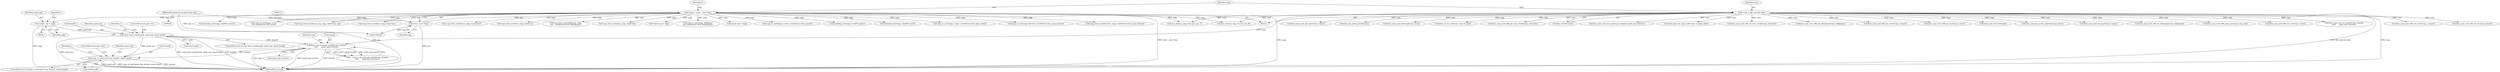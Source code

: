 digraph "0_linux_fda4e2e85589191b123d31cdc21fd33ee70f50fd_3@API" {
"1000352" [label="(Call,copy_to_user(cpuid_arg, &cpuid, sizeof cpuid))"];
"1000328" [label="(Call,copy_from_user(&cpuid, cpuid_arg, sizeof cpuid))"];
"1000319" [label="(Call,*cpuid_arg = argp)"];
"1000112" [label="(Call,*argp = (void __user *)arg)"];
"1000114" [label="(Call,(void __user *)arg)"];
"1000103" [label="(MethodParameterIn,unsigned long arg)"];
"1000337" [label="(Call,kvm_vcpu_ioctl_get_cpuid2(vcpu, &cpuid,\n\t\t\t\t\t      cpuid_arg->entries))"];
"1000106" [label="(Call,*vcpu = filp->private_data)"];
"1000655" [label="(Call,kvm_vcpu_ioctl_x86_set_xsave(vcpu, u.xsave))"];
"1000354" [label="(Call,&cpuid)"];
"1000493" [label="(Call,kvm_vcpu_ioctl_x86_set_mce(vcpu, &mce))"];
"1000360" [label="(Identifier,r)"];
"1000321" [label="(Identifier,argp)"];
"1000121" [label="(Identifier,u)"];
"1000484" [label="(Call,copy_from_user(&mce, argp, sizeof mce))"];
"1000335" [label="(Call,r = kvm_vcpu_ioctl_get_cpuid2(vcpu, &cpuid,\n\t\t\t\t\t      cpuid_arg->entries))"];
"1000440" [label="(Call,copy_from_user(&va, argp, sizeof va))"];
"1000161" [label="(Call,kvm_vcpu_ioctl_get_lapic(vcpu, u.lapic))"];
"1000329" [label="(Call,&cpuid)"];
"1000779" [label="(Call,kvm_set_guest_paused(vcpu))"];
"1000324" [label="(Identifier,r)"];
"1000574" [label="(Call,copy_from_user(&dbgregs, argp,\n\t\t\t\t   sizeof(struct kvm_debugregs)))"];
"1000237" [label="(Call,copy_from_user(&irq, argp, sizeof irq))"];
"1000261" [label="(Call,*cpuid_arg = argp)"];
"1000246" [label="(Call,kvm_vcpu_ioctl_interrupt(vcpu, &irq))"];
"1000758" [label="(Call,kvm_set_tsc_khz(vcpu, user_tsc_khz))"];
"1000112" [label="(Call,*argp = (void __user *)arg)"];
"1000107" [label="(Identifier,vcpu)"];
"1000501" [label="(Call,kvm_vcpu_ioctl_x86_get_vcpu_events(vcpu, &events))"];
"1000108" [label="(Call,filp->private_data)"];
"1000113" [label="(Identifier,argp)"];
"1000356" [label="(Call,sizeof cpuid)"];
"1000555" [label="(Call,copy_to_user(argp, &dbgregs,\n\t\t\t\t sizeof(struct kvm_debugregs)))"];
"1000279" [label="(Call,kvm_vcpu_ioctl_set_cpuid(vcpu, &cpuid, cpuid_arg->entries))"];
"1000290" [label="(Call,*cpuid_arg = argp)"];
"1000332" [label="(Call,sizeof cpuid)"];
"1000375" [label="(Call,msr_io(vcpu, argp, do_set_msr, 0))"];
"1000743" [label="(Call,(u32)arg)"];
"1000449" [label="(Call,kvm_lapic_set_vapic_addr(vcpu, va.vapic_addr))"];
"1000538" [label="(Call,kvm_vcpu_ioctl_x86_set_vcpu_events(vcpu, &events))"];
"1000546" [label="(Call,kvm_vcpu_ioctl_x86_get_debugregs(vcpu, &dbgregs))"];
"1000608" [label="(Call,kvm_vcpu_ioctl_x86_get_xsave(vcpu, u.xsave))"];
"1000681" [label="(Call,kvm_vcpu_ioctl_x86_get_xcrs(vcpu, u.xcrs))"];
"1000331" [label="(Identifier,cpuid_arg)"];
"1000114" [label="(Call,(void __user *)arg)"];
"1000618" [label="(Call,copy_to_user(argp, u.xsave, sizeof(struct kvm_xsave)))"];
"1000106" [label="(Call,*vcpu = filp->private_data)"];
"1000351" [label="(ControlStructure,if (copy_to_user(cpuid_arg, &cpuid, sizeof cpuid)))"];
"1000341" [label="(Call,cpuid_arg->entries)"];
"1000336" [label="(Identifier,r)"];
"1000334" [label="(ControlStructure,goto out;)"];
"1000255" [label="(Call,kvm_vcpu_ioctl_nmi(vcpu))"];
"1000103" [label="(MethodParameterIn,unsigned long arg)"];
"1000204" [label="(Call,memdup_user(argp, sizeof(*u.lapic)))"];
"1000709" [label="(Call,memdup_user(argp, sizeof(*u.xcrs)))"];
"1000338" [label="(Identifier,vcpu)"];
"1000398" [label="(Call,vcpu_ioctl_tpr_access_reporting(vcpu, &tac))"];
"1000174" [label="(Call,copy_to_user(argp, u.lapic, sizeof(struct kvm_lapic_state)))"];
"1000352" [label="(Call,copy_to_user(cpuid_arg, &cpuid, sizeof cpuid))"];
"1000223" [label="(Call,kvm_vcpu_ioctl_set_lapic(vcpu, u.lapic))"];
"1000510" [label="(Call,copy_to_user(argp, &events, sizeof(struct kvm_vcpu_events)))"];
"1000116" [label="(Identifier,arg)"];
"1000583" [label="(Call,kvm_vcpu_ioctl_x86_set_debugregs(vcpu, &dbgregs))"];
"1000358" [label="(ControlStructure,goto out;)"];
"1000317" [label="(Block,)"];
"1000327" [label="(ControlStructure,if (copy_from_user(&cpuid, cpuid_arg, sizeof cpuid)))"];
"1000794" [label="(MethodReturn,long)"];
"1000472" [label="(Call,kvm_vcpu_ioctl_x86_setup_mce(vcpu, mcg_cap))"];
"1000529" [label="(Call,copy_from_user(&events, argp, sizeof(struct kvm_vcpu_events)))"];
"1000339" [label="(Call,&cpuid)"];
"1000728" [label="(Call,kvm_vcpu_ioctl_x86_set_xcrs(vcpu, u.xcrs))"];
"1000353" [label="(Identifier,cpuid_arg)"];
"1000104" [label="(Block,)"];
"1000636" [label="(Call,memdup_user(argp, sizeof(*u.xsave)))"];
"1000328" [label="(Call,copy_from_user(&cpuid, cpuid_arg, sizeof cpuid))"];
"1000691" [label="(Call,copy_to_user(argp, u.xcrs,\n\t\t\t\t sizeof(struct kvm_xcrs)))"];
"1000366" [label="(Call,msr_io(vcpu, argp, kvm_get_msr, 1))"];
"1000308" [label="(Call,kvm_vcpu_ioctl_set_cpuid2(vcpu, &cpuid,\n\t\t\t\t\t      cpuid_arg->entries))"];
"1000320" [label="(Identifier,cpuid_arg)"];
"1000463" [label="(Call,copy_from_user(&mcg_cap, argp, sizeof mcg_cap))"];
"1000337" [label="(Call,kvm_vcpu_ioctl_get_cpuid2(vcpu, &cpuid,\n\t\t\t\t\t      cpuid_arg->entries))"];
"1000319" [label="(Call,*cpuid_arg = argp)"];
"1000389" [label="(Call,copy_from_user(&tac, argp, sizeof tac))"];
"1000352" -> "1000351"  [label="AST: "];
"1000352" -> "1000356"  [label="CFG: "];
"1000353" -> "1000352"  [label="AST: "];
"1000354" -> "1000352"  [label="AST: "];
"1000356" -> "1000352"  [label="AST: "];
"1000358" -> "1000352"  [label="CFG: "];
"1000360" -> "1000352"  [label="CFG: "];
"1000352" -> "1000794"  [label="DDG: cpuid_arg"];
"1000352" -> "1000794"  [label="DDG: copy_to_user(cpuid_arg, &cpuid, sizeof cpuid)"];
"1000352" -> "1000794"  [label="DDG: &cpuid"];
"1000328" -> "1000352"  [label="DDG: cpuid_arg"];
"1000337" -> "1000352"  [label="DDG: &cpuid"];
"1000328" -> "1000327"  [label="AST: "];
"1000328" -> "1000332"  [label="CFG: "];
"1000329" -> "1000328"  [label="AST: "];
"1000331" -> "1000328"  [label="AST: "];
"1000332" -> "1000328"  [label="AST: "];
"1000334" -> "1000328"  [label="CFG: "];
"1000336" -> "1000328"  [label="CFG: "];
"1000328" -> "1000794"  [label="DDG: cpuid_arg"];
"1000328" -> "1000794"  [label="DDG: copy_from_user(&cpuid, cpuid_arg, sizeof cpuid)"];
"1000328" -> "1000794"  [label="DDG: &cpuid"];
"1000319" -> "1000328"  [label="DDG: cpuid_arg"];
"1000328" -> "1000337"  [label="DDG: &cpuid"];
"1000319" -> "1000317"  [label="AST: "];
"1000319" -> "1000321"  [label="CFG: "];
"1000320" -> "1000319"  [label="AST: "];
"1000321" -> "1000319"  [label="AST: "];
"1000324" -> "1000319"  [label="CFG: "];
"1000319" -> "1000794"  [label="DDG: argp"];
"1000112" -> "1000319"  [label="DDG: argp"];
"1000112" -> "1000104"  [label="AST: "];
"1000112" -> "1000114"  [label="CFG: "];
"1000113" -> "1000112"  [label="AST: "];
"1000114" -> "1000112"  [label="AST: "];
"1000121" -> "1000112"  [label="CFG: "];
"1000112" -> "1000794"  [label="DDG: (void __user *)arg"];
"1000112" -> "1000794"  [label="DDG: argp"];
"1000114" -> "1000112"  [label="DDG: arg"];
"1000112" -> "1000174"  [label="DDG: argp"];
"1000112" -> "1000204"  [label="DDG: argp"];
"1000112" -> "1000237"  [label="DDG: argp"];
"1000112" -> "1000261"  [label="DDG: argp"];
"1000112" -> "1000290"  [label="DDG: argp"];
"1000112" -> "1000366"  [label="DDG: argp"];
"1000112" -> "1000375"  [label="DDG: argp"];
"1000112" -> "1000389"  [label="DDG: argp"];
"1000112" -> "1000440"  [label="DDG: argp"];
"1000112" -> "1000463"  [label="DDG: argp"];
"1000112" -> "1000484"  [label="DDG: argp"];
"1000112" -> "1000510"  [label="DDG: argp"];
"1000112" -> "1000529"  [label="DDG: argp"];
"1000112" -> "1000555"  [label="DDG: argp"];
"1000112" -> "1000574"  [label="DDG: argp"];
"1000112" -> "1000618"  [label="DDG: argp"];
"1000112" -> "1000636"  [label="DDG: argp"];
"1000112" -> "1000691"  [label="DDG: argp"];
"1000112" -> "1000709"  [label="DDG: argp"];
"1000114" -> "1000116"  [label="CFG: "];
"1000115" -> "1000114"  [label="AST: "];
"1000116" -> "1000114"  [label="AST: "];
"1000114" -> "1000794"  [label="DDG: arg"];
"1000103" -> "1000114"  [label="DDG: arg"];
"1000114" -> "1000743"  [label="DDG: arg"];
"1000103" -> "1000100"  [label="AST: "];
"1000103" -> "1000794"  [label="DDG: arg"];
"1000103" -> "1000743"  [label="DDG: arg"];
"1000337" -> "1000335"  [label="AST: "];
"1000337" -> "1000341"  [label="CFG: "];
"1000338" -> "1000337"  [label="AST: "];
"1000339" -> "1000337"  [label="AST: "];
"1000341" -> "1000337"  [label="AST: "];
"1000335" -> "1000337"  [label="CFG: "];
"1000337" -> "1000794"  [label="DDG: &cpuid"];
"1000337" -> "1000794"  [label="DDG: vcpu"];
"1000337" -> "1000794"  [label="DDG: cpuid_arg->entries"];
"1000337" -> "1000335"  [label="DDG: vcpu"];
"1000337" -> "1000335"  [label="DDG: &cpuid"];
"1000337" -> "1000335"  [label="DDG: cpuid_arg->entries"];
"1000106" -> "1000337"  [label="DDG: vcpu"];
"1000106" -> "1000104"  [label="AST: "];
"1000106" -> "1000108"  [label="CFG: "];
"1000107" -> "1000106"  [label="AST: "];
"1000108" -> "1000106"  [label="AST: "];
"1000113" -> "1000106"  [label="CFG: "];
"1000106" -> "1000794"  [label="DDG: filp->private_data"];
"1000106" -> "1000794"  [label="DDG: vcpu"];
"1000106" -> "1000161"  [label="DDG: vcpu"];
"1000106" -> "1000223"  [label="DDG: vcpu"];
"1000106" -> "1000246"  [label="DDG: vcpu"];
"1000106" -> "1000255"  [label="DDG: vcpu"];
"1000106" -> "1000279"  [label="DDG: vcpu"];
"1000106" -> "1000308"  [label="DDG: vcpu"];
"1000106" -> "1000366"  [label="DDG: vcpu"];
"1000106" -> "1000375"  [label="DDG: vcpu"];
"1000106" -> "1000398"  [label="DDG: vcpu"];
"1000106" -> "1000449"  [label="DDG: vcpu"];
"1000106" -> "1000472"  [label="DDG: vcpu"];
"1000106" -> "1000493"  [label="DDG: vcpu"];
"1000106" -> "1000501"  [label="DDG: vcpu"];
"1000106" -> "1000538"  [label="DDG: vcpu"];
"1000106" -> "1000546"  [label="DDG: vcpu"];
"1000106" -> "1000583"  [label="DDG: vcpu"];
"1000106" -> "1000608"  [label="DDG: vcpu"];
"1000106" -> "1000655"  [label="DDG: vcpu"];
"1000106" -> "1000681"  [label="DDG: vcpu"];
"1000106" -> "1000728"  [label="DDG: vcpu"];
"1000106" -> "1000758"  [label="DDG: vcpu"];
"1000106" -> "1000779"  [label="DDG: vcpu"];
}
